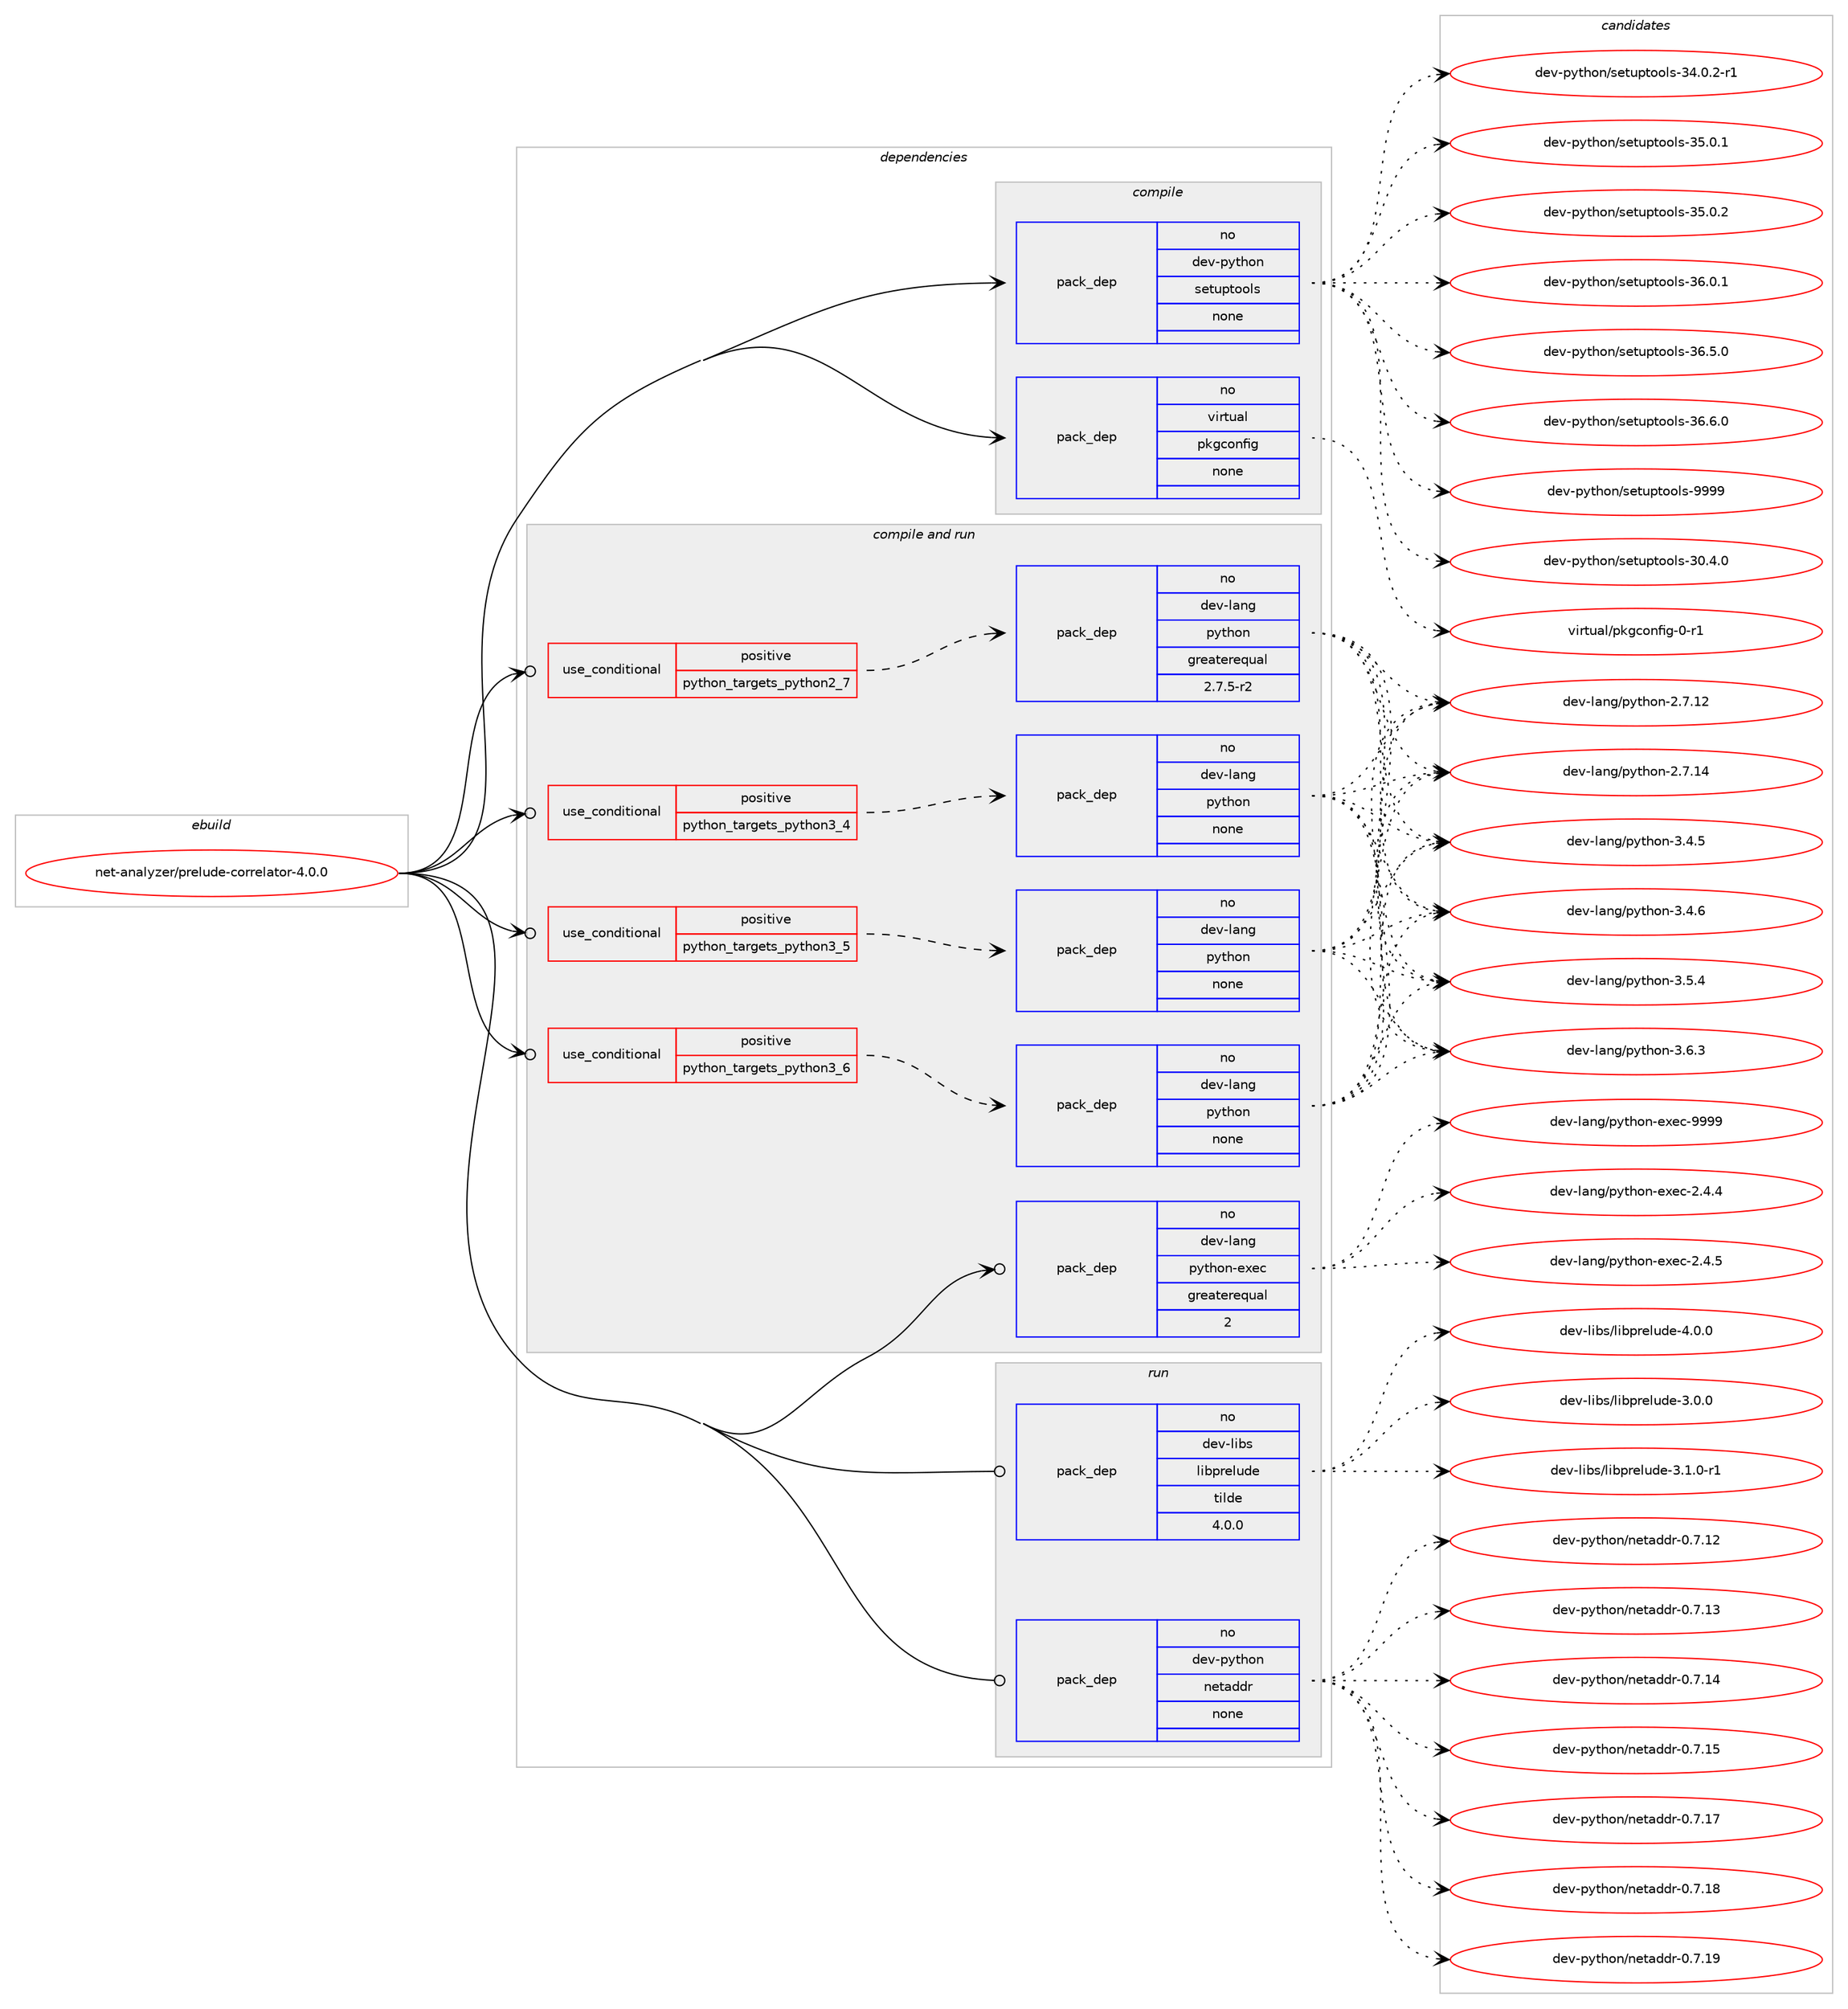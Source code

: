 digraph prolog {

# *************
# Graph options
# *************

newrank=true;
concentrate=true;
compound=true;
graph [rankdir=LR,fontname=Helvetica,fontsize=10,ranksep=1.5];#, ranksep=2.5, nodesep=0.2];
edge  [arrowhead=vee];
node  [fontname=Helvetica,fontsize=10];

# **********
# The ebuild
# **********

subgraph cluster_leftcol {
color=gray;
rank=same;
label=<<i>ebuild</i>>;
id [label="net-analyzer/prelude-correlator-4.0.0", color=red, width=4, href="../net-analyzer/prelude-correlator-4.0.0.svg"];
}

# ****************
# The dependencies
# ****************

subgraph cluster_midcol {
color=gray;
label=<<i>dependencies</i>>;
subgraph cluster_compile {
fillcolor="#eeeeee";
style=filled;
label=<<i>compile</i>>;
subgraph pack296978 {
dependency402918 [label=<<TABLE BORDER="0" CELLBORDER="1" CELLSPACING="0" CELLPADDING="4" WIDTH="220"><TR><TD ROWSPAN="6" CELLPADDING="30">pack_dep</TD></TR><TR><TD WIDTH="110">no</TD></TR><TR><TD>dev-python</TD></TR><TR><TD>setuptools</TD></TR><TR><TD>none</TD></TR><TR><TD></TD></TR></TABLE>>, shape=none, color=blue];
}
id:e -> dependency402918:w [weight=20,style="solid",arrowhead="vee"];
subgraph pack296979 {
dependency402919 [label=<<TABLE BORDER="0" CELLBORDER="1" CELLSPACING="0" CELLPADDING="4" WIDTH="220"><TR><TD ROWSPAN="6" CELLPADDING="30">pack_dep</TD></TR><TR><TD WIDTH="110">no</TD></TR><TR><TD>virtual</TD></TR><TR><TD>pkgconfig</TD></TR><TR><TD>none</TD></TR><TR><TD></TD></TR></TABLE>>, shape=none, color=blue];
}
id:e -> dependency402919:w [weight=20,style="solid",arrowhead="vee"];
}
subgraph cluster_compileandrun {
fillcolor="#eeeeee";
style=filled;
label=<<i>compile and run</i>>;
subgraph cond99338 {
dependency402920 [label=<<TABLE BORDER="0" CELLBORDER="1" CELLSPACING="0" CELLPADDING="4"><TR><TD ROWSPAN="3" CELLPADDING="10">use_conditional</TD></TR><TR><TD>positive</TD></TR><TR><TD>python_targets_python2_7</TD></TR></TABLE>>, shape=none, color=red];
subgraph pack296980 {
dependency402921 [label=<<TABLE BORDER="0" CELLBORDER="1" CELLSPACING="0" CELLPADDING="4" WIDTH="220"><TR><TD ROWSPAN="6" CELLPADDING="30">pack_dep</TD></TR><TR><TD WIDTH="110">no</TD></TR><TR><TD>dev-lang</TD></TR><TR><TD>python</TD></TR><TR><TD>greaterequal</TD></TR><TR><TD>2.7.5-r2</TD></TR></TABLE>>, shape=none, color=blue];
}
dependency402920:e -> dependency402921:w [weight=20,style="dashed",arrowhead="vee"];
}
id:e -> dependency402920:w [weight=20,style="solid",arrowhead="odotvee"];
subgraph cond99339 {
dependency402922 [label=<<TABLE BORDER="0" CELLBORDER="1" CELLSPACING="0" CELLPADDING="4"><TR><TD ROWSPAN="3" CELLPADDING="10">use_conditional</TD></TR><TR><TD>positive</TD></TR><TR><TD>python_targets_python3_4</TD></TR></TABLE>>, shape=none, color=red];
subgraph pack296981 {
dependency402923 [label=<<TABLE BORDER="0" CELLBORDER="1" CELLSPACING="0" CELLPADDING="4" WIDTH="220"><TR><TD ROWSPAN="6" CELLPADDING="30">pack_dep</TD></TR><TR><TD WIDTH="110">no</TD></TR><TR><TD>dev-lang</TD></TR><TR><TD>python</TD></TR><TR><TD>none</TD></TR><TR><TD></TD></TR></TABLE>>, shape=none, color=blue];
}
dependency402922:e -> dependency402923:w [weight=20,style="dashed",arrowhead="vee"];
}
id:e -> dependency402922:w [weight=20,style="solid",arrowhead="odotvee"];
subgraph cond99340 {
dependency402924 [label=<<TABLE BORDER="0" CELLBORDER="1" CELLSPACING="0" CELLPADDING="4"><TR><TD ROWSPAN="3" CELLPADDING="10">use_conditional</TD></TR><TR><TD>positive</TD></TR><TR><TD>python_targets_python3_5</TD></TR></TABLE>>, shape=none, color=red];
subgraph pack296982 {
dependency402925 [label=<<TABLE BORDER="0" CELLBORDER="1" CELLSPACING="0" CELLPADDING="4" WIDTH="220"><TR><TD ROWSPAN="6" CELLPADDING="30">pack_dep</TD></TR><TR><TD WIDTH="110">no</TD></TR><TR><TD>dev-lang</TD></TR><TR><TD>python</TD></TR><TR><TD>none</TD></TR><TR><TD></TD></TR></TABLE>>, shape=none, color=blue];
}
dependency402924:e -> dependency402925:w [weight=20,style="dashed",arrowhead="vee"];
}
id:e -> dependency402924:w [weight=20,style="solid",arrowhead="odotvee"];
subgraph cond99341 {
dependency402926 [label=<<TABLE BORDER="0" CELLBORDER="1" CELLSPACING="0" CELLPADDING="4"><TR><TD ROWSPAN="3" CELLPADDING="10">use_conditional</TD></TR><TR><TD>positive</TD></TR><TR><TD>python_targets_python3_6</TD></TR></TABLE>>, shape=none, color=red];
subgraph pack296983 {
dependency402927 [label=<<TABLE BORDER="0" CELLBORDER="1" CELLSPACING="0" CELLPADDING="4" WIDTH="220"><TR><TD ROWSPAN="6" CELLPADDING="30">pack_dep</TD></TR><TR><TD WIDTH="110">no</TD></TR><TR><TD>dev-lang</TD></TR><TR><TD>python</TD></TR><TR><TD>none</TD></TR><TR><TD></TD></TR></TABLE>>, shape=none, color=blue];
}
dependency402926:e -> dependency402927:w [weight=20,style="dashed",arrowhead="vee"];
}
id:e -> dependency402926:w [weight=20,style="solid",arrowhead="odotvee"];
subgraph pack296984 {
dependency402928 [label=<<TABLE BORDER="0" CELLBORDER="1" CELLSPACING="0" CELLPADDING="4" WIDTH="220"><TR><TD ROWSPAN="6" CELLPADDING="30">pack_dep</TD></TR><TR><TD WIDTH="110">no</TD></TR><TR><TD>dev-lang</TD></TR><TR><TD>python-exec</TD></TR><TR><TD>greaterequal</TD></TR><TR><TD>2</TD></TR></TABLE>>, shape=none, color=blue];
}
id:e -> dependency402928:w [weight=20,style="solid",arrowhead="odotvee"];
}
subgraph cluster_run {
fillcolor="#eeeeee";
style=filled;
label=<<i>run</i>>;
subgraph pack296985 {
dependency402929 [label=<<TABLE BORDER="0" CELLBORDER="1" CELLSPACING="0" CELLPADDING="4" WIDTH="220"><TR><TD ROWSPAN="6" CELLPADDING="30">pack_dep</TD></TR><TR><TD WIDTH="110">no</TD></TR><TR><TD>dev-libs</TD></TR><TR><TD>libprelude</TD></TR><TR><TD>tilde</TD></TR><TR><TD>4.0.0</TD></TR></TABLE>>, shape=none, color=blue];
}
id:e -> dependency402929:w [weight=20,style="solid",arrowhead="odot"];
subgraph pack296986 {
dependency402930 [label=<<TABLE BORDER="0" CELLBORDER="1" CELLSPACING="0" CELLPADDING="4" WIDTH="220"><TR><TD ROWSPAN="6" CELLPADDING="30">pack_dep</TD></TR><TR><TD WIDTH="110">no</TD></TR><TR><TD>dev-python</TD></TR><TR><TD>netaddr</TD></TR><TR><TD>none</TD></TR><TR><TD></TD></TR></TABLE>>, shape=none, color=blue];
}
id:e -> dependency402930:w [weight=20,style="solid",arrowhead="odot"];
}
}

# **************
# The candidates
# **************

subgraph cluster_choices {
rank=same;
color=gray;
label=<<i>candidates</i>>;

subgraph choice296978 {
color=black;
nodesep=1;
choice100101118451121211161041111104711510111611711211611111110811545514846524648 [label="dev-python/setuptools-30.4.0", color=red, width=4,href="../dev-python/setuptools-30.4.0.svg"];
choice1001011184511212111610411111047115101116117112116111111108115455152464846504511449 [label="dev-python/setuptools-34.0.2-r1", color=red, width=4,href="../dev-python/setuptools-34.0.2-r1.svg"];
choice100101118451121211161041111104711510111611711211611111110811545515346484649 [label="dev-python/setuptools-35.0.1", color=red, width=4,href="../dev-python/setuptools-35.0.1.svg"];
choice100101118451121211161041111104711510111611711211611111110811545515346484650 [label="dev-python/setuptools-35.0.2", color=red, width=4,href="../dev-python/setuptools-35.0.2.svg"];
choice100101118451121211161041111104711510111611711211611111110811545515446484649 [label="dev-python/setuptools-36.0.1", color=red, width=4,href="../dev-python/setuptools-36.0.1.svg"];
choice100101118451121211161041111104711510111611711211611111110811545515446534648 [label="dev-python/setuptools-36.5.0", color=red, width=4,href="../dev-python/setuptools-36.5.0.svg"];
choice100101118451121211161041111104711510111611711211611111110811545515446544648 [label="dev-python/setuptools-36.6.0", color=red, width=4,href="../dev-python/setuptools-36.6.0.svg"];
choice10010111845112121116104111110471151011161171121161111111081154557575757 [label="dev-python/setuptools-9999", color=red, width=4,href="../dev-python/setuptools-9999.svg"];
dependency402918:e -> choice100101118451121211161041111104711510111611711211611111110811545514846524648:w [style=dotted,weight="100"];
dependency402918:e -> choice1001011184511212111610411111047115101116117112116111111108115455152464846504511449:w [style=dotted,weight="100"];
dependency402918:e -> choice100101118451121211161041111104711510111611711211611111110811545515346484649:w [style=dotted,weight="100"];
dependency402918:e -> choice100101118451121211161041111104711510111611711211611111110811545515346484650:w [style=dotted,weight="100"];
dependency402918:e -> choice100101118451121211161041111104711510111611711211611111110811545515446484649:w [style=dotted,weight="100"];
dependency402918:e -> choice100101118451121211161041111104711510111611711211611111110811545515446534648:w [style=dotted,weight="100"];
dependency402918:e -> choice100101118451121211161041111104711510111611711211611111110811545515446544648:w [style=dotted,weight="100"];
dependency402918:e -> choice10010111845112121116104111110471151011161171121161111111081154557575757:w [style=dotted,weight="100"];
}
subgraph choice296979 {
color=black;
nodesep=1;
choice11810511411611797108471121071039911111010210510345484511449 [label="virtual/pkgconfig-0-r1", color=red, width=4,href="../virtual/pkgconfig-0-r1.svg"];
dependency402919:e -> choice11810511411611797108471121071039911111010210510345484511449:w [style=dotted,weight="100"];
}
subgraph choice296980 {
color=black;
nodesep=1;
choice10010111845108971101034711212111610411111045504655464950 [label="dev-lang/python-2.7.12", color=red, width=4,href="../dev-lang/python-2.7.12.svg"];
choice10010111845108971101034711212111610411111045504655464952 [label="dev-lang/python-2.7.14", color=red, width=4,href="../dev-lang/python-2.7.14.svg"];
choice100101118451089711010347112121116104111110455146524653 [label="dev-lang/python-3.4.5", color=red, width=4,href="../dev-lang/python-3.4.5.svg"];
choice100101118451089711010347112121116104111110455146524654 [label="dev-lang/python-3.4.6", color=red, width=4,href="../dev-lang/python-3.4.6.svg"];
choice100101118451089711010347112121116104111110455146534652 [label="dev-lang/python-3.5.4", color=red, width=4,href="../dev-lang/python-3.5.4.svg"];
choice100101118451089711010347112121116104111110455146544651 [label="dev-lang/python-3.6.3", color=red, width=4,href="../dev-lang/python-3.6.3.svg"];
dependency402921:e -> choice10010111845108971101034711212111610411111045504655464950:w [style=dotted,weight="100"];
dependency402921:e -> choice10010111845108971101034711212111610411111045504655464952:w [style=dotted,weight="100"];
dependency402921:e -> choice100101118451089711010347112121116104111110455146524653:w [style=dotted,weight="100"];
dependency402921:e -> choice100101118451089711010347112121116104111110455146524654:w [style=dotted,weight="100"];
dependency402921:e -> choice100101118451089711010347112121116104111110455146534652:w [style=dotted,weight="100"];
dependency402921:e -> choice100101118451089711010347112121116104111110455146544651:w [style=dotted,weight="100"];
}
subgraph choice296981 {
color=black;
nodesep=1;
choice10010111845108971101034711212111610411111045504655464950 [label="dev-lang/python-2.7.12", color=red, width=4,href="../dev-lang/python-2.7.12.svg"];
choice10010111845108971101034711212111610411111045504655464952 [label="dev-lang/python-2.7.14", color=red, width=4,href="../dev-lang/python-2.7.14.svg"];
choice100101118451089711010347112121116104111110455146524653 [label="dev-lang/python-3.4.5", color=red, width=4,href="../dev-lang/python-3.4.5.svg"];
choice100101118451089711010347112121116104111110455146524654 [label="dev-lang/python-3.4.6", color=red, width=4,href="../dev-lang/python-3.4.6.svg"];
choice100101118451089711010347112121116104111110455146534652 [label="dev-lang/python-3.5.4", color=red, width=4,href="../dev-lang/python-3.5.4.svg"];
choice100101118451089711010347112121116104111110455146544651 [label="dev-lang/python-3.6.3", color=red, width=4,href="../dev-lang/python-3.6.3.svg"];
dependency402923:e -> choice10010111845108971101034711212111610411111045504655464950:w [style=dotted,weight="100"];
dependency402923:e -> choice10010111845108971101034711212111610411111045504655464952:w [style=dotted,weight="100"];
dependency402923:e -> choice100101118451089711010347112121116104111110455146524653:w [style=dotted,weight="100"];
dependency402923:e -> choice100101118451089711010347112121116104111110455146524654:w [style=dotted,weight="100"];
dependency402923:e -> choice100101118451089711010347112121116104111110455146534652:w [style=dotted,weight="100"];
dependency402923:e -> choice100101118451089711010347112121116104111110455146544651:w [style=dotted,weight="100"];
}
subgraph choice296982 {
color=black;
nodesep=1;
choice10010111845108971101034711212111610411111045504655464950 [label="dev-lang/python-2.7.12", color=red, width=4,href="../dev-lang/python-2.7.12.svg"];
choice10010111845108971101034711212111610411111045504655464952 [label="dev-lang/python-2.7.14", color=red, width=4,href="../dev-lang/python-2.7.14.svg"];
choice100101118451089711010347112121116104111110455146524653 [label="dev-lang/python-3.4.5", color=red, width=4,href="../dev-lang/python-3.4.5.svg"];
choice100101118451089711010347112121116104111110455146524654 [label="dev-lang/python-3.4.6", color=red, width=4,href="../dev-lang/python-3.4.6.svg"];
choice100101118451089711010347112121116104111110455146534652 [label="dev-lang/python-3.5.4", color=red, width=4,href="../dev-lang/python-3.5.4.svg"];
choice100101118451089711010347112121116104111110455146544651 [label="dev-lang/python-3.6.3", color=red, width=4,href="../dev-lang/python-3.6.3.svg"];
dependency402925:e -> choice10010111845108971101034711212111610411111045504655464950:w [style=dotted,weight="100"];
dependency402925:e -> choice10010111845108971101034711212111610411111045504655464952:w [style=dotted,weight="100"];
dependency402925:e -> choice100101118451089711010347112121116104111110455146524653:w [style=dotted,weight="100"];
dependency402925:e -> choice100101118451089711010347112121116104111110455146524654:w [style=dotted,weight="100"];
dependency402925:e -> choice100101118451089711010347112121116104111110455146534652:w [style=dotted,weight="100"];
dependency402925:e -> choice100101118451089711010347112121116104111110455146544651:w [style=dotted,weight="100"];
}
subgraph choice296983 {
color=black;
nodesep=1;
choice10010111845108971101034711212111610411111045504655464950 [label="dev-lang/python-2.7.12", color=red, width=4,href="../dev-lang/python-2.7.12.svg"];
choice10010111845108971101034711212111610411111045504655464952 [label="dev-lang/python-2.7.14", color=red, width=4,href="../dev-lang/python-2.7.14.svg"];
choice100101118451089711010347112121116104111110455146524653 [label="dev-lang/python-3.4.5", color=red, width=4,href="../dev-lang/python-3.4.5.svg"];
choice100101118451089711010347112121116104111110455146524654 [label="dev-lang/python-3.4.6", color=red, width=4,href="../dev-lang/python-3.4.6.svg"];
choice100101118451089711010347112121116104111110455146534652 [label="dev-lang/python-3.5.4", color=red, width=4,href="../dev-lang/python-3.5.4.svg"];
choice100101118451089711010347112121116104111110455146544651 [label="dev-lang/python-3.6.3", color=red, width=4,href="../dev-lang/python-3.6.3.svg"];
dependency402927:e -> choice10010111845108971101034711212111610411111045504655464950:w [style=dotted,weight="100"];
dependency402927:e -> choice10010111845108971101034711212111610411111045504655464952:w [style=dotted,weight="100"];
dependency402927:e -> choice100101118451089711010347112121116104111110455146524653:w [style=dotted,weight="100"];
dependency402927:e -> choice100101118451089711010347112121116104111110455146524654:w [style=dotted,weight="100"];
dependency402927:e -> choice100101118451089711010347112121116104111110455146534652:w [style=dotted,weight="100"];
dependency402927:e -> choice100101118451089711010347112121116104111110455146544651:w [style=dotted,weight="100"];
}
subgraph choice296984 {
color=black;
nodesep=1;
choice1001011184510897110103471121211161041111104510112010199455046524652 [label="dev-lang/python-exec-2.4.4", color=red, width=4,href="../dev-lang/python-exec-2.4.4.svg"];
choice1001011184510897110103471121211161041111104510112010199455046524653 [label="dev-lang/python-exec-2.4.5", color=red, width=4,href="../dev-lang/python-exec-2.4.5.svg"];
choice10010111845108971101034711212111610411111045101120101994557575757 [label="dev-lang/python-exec-9999", color=red, width=4,href="../dev-lang/python-exec-9999.svg"];
dependency402928:e -> choice1001011184510897110103471121211161041111104510112010199455046524652:w [style=dotted,weight="100"];
dependency402928:e -> choice1001011184510897110103471121211161041111104510112010199455046524653:w [style=dotted,weight="100"];
dependency402928:e -> choice10010111845108971101034711212111610411111045101120101994557575757:w [style=dotted,weight="100"];
}
subgraph choice296985 {
color=black;
nodesep=1;
choice10010111845108105981154710810598112114101108117100101455146484648 [label="dev-libs/libprelude-3.0.0", color=red, width=4,href="../dev-libs/libprelude-3.0.0.svg"];
choice100101118451081059811547108105981121141011081171001014551464946484511449 [label="dev-libs/libprelude-3.1.0-r1", color=red, width=4,href="../dev-libs/libprelude-3.1.0-r1.svg"];
choice10010111845108105981154710810598112114101108117100101455246484648 [label="dev-libs/libprelude-4.0.0", color=red, width=4,href="../dev-libs/libprelude-4.0.0.svg"];
dependency402929:e -> choice10010111845108105981154710810598112114101108117100101455146484648:w [style=dotted,weight="100"];
dependency402929:e -> choice100101118451081059811547108105981121141011081171001014551464946484511449:w [style=dotted,weight="100"];
dependency402929:e -> choice10010111845108105981154710810598112114101108117100101455246484648:w [style=dotted,weight="100"];
}
subgraph choice296986 {
color=black;
nodesep=1;
choice10010111845112121116104111110471101011169710010011445484655464950 [label="dev-python/netaddr-0.7.12", color=red, width=4,href="../dev-python/netaddr-0.7.12.svg"];
choice10010111845112121116104111110471101011169710010011445484655464951 [label="dev-python/netaddr-0.7.13", color=red, width=4,href="../dev-python/netaddr-0.7.13.svg"];
choice10010111845112121116104111110471101011169710010011445484655464952 [label="dev-python/netaddr-0.7.14", color=red, width=4,href="../dev-python/netaddr-0.7.14.svg"];
choice10010111845112121116104111110471101011169710010011445484655464953 [label="dev-python/netaddr-0.7.15", color=red, width=4,href="../dev-python/netaddr-0.7.15.svg"];
choice10010111845112121116104111110471101011169710010011445484655464955 [label="dev-python/netaddr-0.7.17", color=red, width=4,href="../dev-python/netaddr-0.7.17.svg"];
choice10010111845112121116104111110471101011169710010011445484655464956 [label="dev-python/netaddr-0.7.18", color=red, width=4,href="../dev-python/netaddr-0.7.18.svg"];
choice10010111845112121116104111110471101011169710010011445484655464957 [label="dev-python/netaddr-0.7.19", color=red, width=4,href="../dev-python/netaddr-0.7.19.svg"];
dependency402930:e -> choice10010111845112121116104111110471101011169710010011445484655464950:w [style=dotted,weight="100"];
dependency402930:e -> choice10010111845112121116104111110471101011169710010011445484655464951:w [style=dotted,weight="100"];
dependency402930:e -> choice10010111845112121116104111110471101011169710010011445484655464952:w [style=dotted,weight="100"];
dependency402930:e -> choice10010111845112121116104111110471101011169710010011445484655464953:w [style=dotted,weight="100"];
dependency402930:e -> choice10010111845112121116104111110471101011169710010011445484655464955:w [style=dotted,weight="100"];
dependency402930:e -> choice10010111845112121116104111110471101011169710010011445484655464956:w [style=dotted,weight="100"];
dependency402930:e -> choice10010111845112121116104111110471101011169710010011445484655464957:w [style=dotted,weight="100"];
}
}

}
